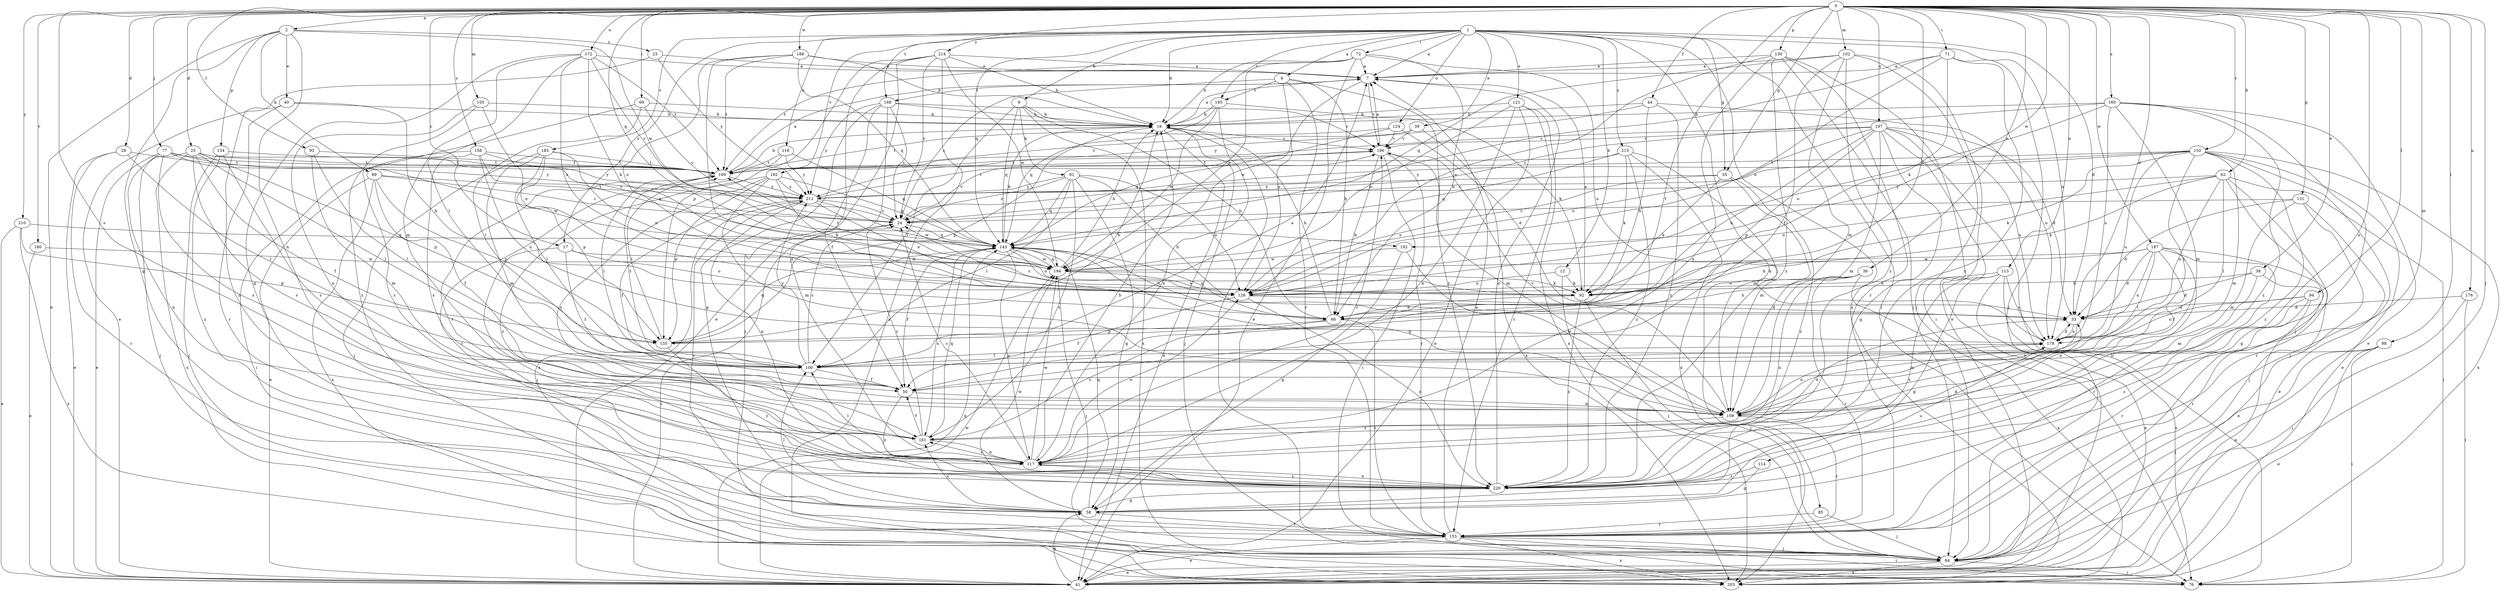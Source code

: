 strict digraph  {
0;
1;
2;
6;
7;
9;
12;
16;
17;
23;
24;
25;
28;
33;
36;
38;
39;
40;
41;
44;
50;
55;
58;
62;
66;
69;
71;
72;
76;
77;
84;
85;
89;
91;
92;
93;
94;
98;
100;
102;
105;
109;
113;
114;
116;
117;
121;
124;
126;
130;
131;
134;
135;
143;
150;
153;
158;
160;
161;
168;
169;
172;
176;
178;
180;
182;
183;
185;
186;
187;
188;
192;
194;
197;
203;
210;
211;
214;
215;
220;
0 -> 2  [label=a];
0 -> 17  [label=c];
0 -> 25  [label=d];
0 -> 28  [label=d];
0 -> 33  [label=d];
0 -> 36  [label=e];
0 -> 38  [label=e];
0 -> 44  [label=f];
0 -> 50  [label=f];
0 -> 55  [label=g];
0 -> 62  [label=h];
0 -> 66  [label=h];
0 -> 69  [label=i];
0 -> 71  [label=i];
0 -> 77  [label=j];
0 -> 84  [label=j];
0 -> 93  [label=l];
0 -> 94  [label=l];
0 -> 98  [label=l];
0 -> 102  [label=m];
0 -> 105  [label=m];
0 -> 109  [label=m];
0 -> 113  [label=n];
0 -> 114  [label=n];
0 -> 130  [label=p];
0 -> 131  [label=p];
0 -> 143  [label=q];
0 -> 150  [label=r];
0 -> 158  [label=s];
0 -> 160  [label=s];
0 -> 161  [label=s];
0 -> 168  [label=t];
0 -> 172  [label=u];
0 -> 176  [label=u];
0 -> 180  [label=v];
0 -> 187  [label=w];
0 -> 188  [label=w];
0 -> 192  [label=w];
0 -> 197  [label=x];
0 -> 210  [label=y];
1 -> 6  [label=a];
1 -> 7  [label=a];
1 -> 9  [label=b];
1 -> 12  [label=b];
1 -> 16  [label=b];
1 -> 17  [label=c];
1 -> 33  [label=d];
1 -> 39  [label=e];
1 -> 55  [label=g];
1 -> 72  [label=i];
1 -> 76  [label=i];
1 -> 85  [label=k];
1 -> 116  [label=n];
1 -> 121  [label=o];
1 -> 124  [label=o];
1 -> 143  [label=q];
1 -> 178  [label=u];
1 -> 182  [label=v];
1 -> 183  [label=v];
1 -> 185  [label=v];
1 -> 203  [label=x];
1 -> 214  [label=z];
1 -> 215  [label=z];
2 -> 23  [label=c];
2 -> 40  [label=e];
2 -> 41  [label=e];
2 -> 58  [label=g];
2 -> 89  [label=k];
2 -> 117  [label=n];
2 -> 134  [label=p];
2 -> 192  [label=w];
6 -> 24  [label=c];
6 -> 66  [label=h];
6 -> 126  [label=o];
6 -> 153  [label=r];
6 -> 185  [label=v];
6 -> 220  [label=z];
7 -> 168  [label=t];
7 -> 186  [label=v];
7 -> 194  [label=w];
9 -> 16  [label=b];
9 -> 66  [label=h];
9 -> 91  [label=k];
9 -> 100  [label=l];
9 -> 143  [label=q];
9 -> 203  [label=x];
12 -> 84  [label=j];
12 -> 92  [label=k];
12 -> 126  [label=o];
16 -> 7  [label=a];
16 -> 41  [label=e];
16 -> 84  [label=j];
16 -> 135  [label=p];
16 -> 153  [label=r];
16 -> 186  [label=v];
17 -> 50  [label=f];
17 -> 126  [label=o];
17 -> 194  [label=w];
17 -> 220  [label=z];
23 -> 7  [label=a];
23 -> 41  [label=e];
23 -> 211  [label=y];
24 -> 143  [label=q];
24 -> 186  [label=v];
25 -> 24  [label=c];
25 -> 50  [label=f];
25 -> 84  [label=j];
25 -> 100  [label=l];
25 -> 135  [label=p];
25 -> 161  [label=s];
25 -> 169  [label=t];
25 -> 203  [label=x];
28 -> 41  [label=e];
28 -> 100  [label=l];
28 -> 153  [label=r];
28 -> 169  [label=t];
33 -> 24  [label=c];
33 -> 109  [label=m];
33 -> 143  [label=q];
33 -> 178  [label=u];
36 -> 66  [label=h];
36 -> 117  [label=n];
36 -> 126  [label=o];
36 -> 153  [label=r];
36 -> 203  [label=x];
38 -> 33  [label=d];
38 -> 92  [label=k];
38 -> 109  [label=m];
38 -> 153  [label=r];
39 -> 169  [label=t];
39 -> 186  [label=v];
39 -> 203  [label=x];
40 -> 16  [label=b];
40 -> 66  [label=h];
40 -> 153  [label=r];
40 -> 220  [label=z];
41 -> 24  [label=c];
41 -> 58  [label=g];
41 -> 143  [label=q];
41 -> 194  [label=w];
44 -> 16  [label=b];
44 -> 66  [label=h];
44 -> 178  [label=u];
44 -> 211  [label=y];
44 -> 220  [label=z];
50 -> 109  [label=m];
50 -> 220  [label=z];
55 -> 92  [label=k];
55 -> 109  [label=m];
55 -> 126  [label=o];
55 -> 211  [label=y];
55 -> 220  [label=z];
58 -> 100  [label=l];
58 -> 143  [label=q];
58 -> 153  [label=r];
58 -> 161  [label=s];
58 -> 194  [label=w];
58 -> 211  [label=y];
62 -> 58  [label=g];
62 -> 76  [label=i];
62 -> 92  [label=k];
62 -> 100  [label=l];
62 -> 126  [label=o];
62 -> 153  [label=r];
62 -> 178  [label=u];
62 -> 211  [label=y];
66 -> 16  [label=b];
66 -> 135  [label=p];
66 -> 153  [label=r];
66 -> 161  [label=s];
69 -> 16  [label=b];
69 -> 24  [label=c];
69 -> 100  [label=l];
69 -> 220  [label=z];
71 -> 7  [label=a];
71 -> 24  [label=c];
71 -> 84  [label=j];
71 -> 92  [label=k];
71 -> 126  [label=o];
71 -> 220  [label=z];
72 -> 7  [label=a];
72 -> 16  [label=b];
72 -> 41  [label=e];
72 -> 66  [label=h];
72 -> 169  [label=t];
72 -> 178  [label=u];
72 -> 194  [label=w];
77 -> 41  [label=e];
77 -> 117  [label=n];
77 -> 161  [label=s];
77 -> 169  [label=t];
77 -> 194  [label=w];
77 -> 211  [label=y];
84 -> 41  [label=e];
84 -> 76  [label=i];
84 -> 203  [label=x];
85 -> 84  [label=j];
85 -> 153  [label=r];
89 -> 24  [label=c];
89 -> 41  [label=e];
89 -> 50  [label=f];
89 -> 135  [label=p];
89 -> 203  [label=x];
89 -> 211  [label=y];
91 -> 24  [label=c];
91 -> 58  [label=g];
91 -> 66  [label=h];
91 -> 100  [label=l];
91 -> 126  [label=o];
91 -> 143  [label=q];
91 -> 161  [label=s];
91 -> 211  [label=y];
92 -> 7  [label=a];
92 -> 66  [label=h];
92 -> 84  [label=j];
92 -> 220  [label=z];
93 -> 100  [label=l];
93 -> 109  [label=m];
93 -> 169  [label=t];
94 -> 33  [label=d];
94 -> 41  [label=e];
94 -> 153  [label=r];
94 -> 178  [label=u];
94 -> 220  [label=z];
98 -> 41  [label=e];
98 -> 76  [label=i];
98 -> 84  [label=j];
98 -> 100  [label=l];
100 -> 7  [label=a];
100 -> 24  [label=c];
100 -> 50  [label=f];
100 -> 169  [label=t];
100 -> 211  [label=y];
102 -> 7  [label=a];
102 -> 41  [label=e];
102 -> 50  [label=f];
102 -> 84  [label=j];
102 -> 109  [label=m];
102 -> 143  [label=q];
102 -> 220  [label=z];
105 -> 16  [label=b];
105 -> 117  [label=n];
105 -> 126  [label=o];
105 -> 220  [label=z];
109 -> 143  [label=q];
109 -> 153  [label=r];
109 -> 161  [label=s];
109 -> 178  [label=u];
109 -> 186  [label=v];
113 -> 41  [label=e];
113 -> 58  [label=g];
113 -> 126  [label=o];
113 -> 178  [label=u];
113 -> 203  [label=x];
113 -> 220  [label=z];
114 -> 58  [label=g];
114 -> 220  [label=z];
116 -> 143  [label=q];
116 -> 153  [label=r];
116 -> 169  [label=t];
116 -> 211  [label=y];
117 -> 16  [label=b];
117 -> 24  [label=c];
117 -> 33  [label=d];
117 -> 100  [label=l];
117 -> 126  [label=o];
117 -> 161  [label=s];
117 -> 169  [label=t];
117 -> 186  [label=v];
117 -> 194  [label=w];
117 -> 220  [label=z];
121 -> 16  [label=b];
121 -> 41  [label=e];
121 -> 117  [label=n];
121 -> 153  [label=r];
121 -> 194  [label=w];
121 -> 203  [label=x];
124 -> 33  [label=d];
124 -> 143  [label=q];
124 -> 169  [label=t];
124 -> 186  [label=v];
126 -> 33  [label=d];
126 -> 50  [label=f];
126 -> 220  [label=z];
130 -> 7  [label=a];
130 -> 76  [label=i];
130 -> 84  [label=j];
130 -> 117  [label=n];
130 -> 126  [label=o];
130 -> 153  [label=r];
130 -> 220  [label=z];
131 -> 24  [label=c];
131 -> 33  [label=d];
131 -> 41  [label=e];
131 -> 84  [label=j];
131 -> 109  [label=m];
134 -> 84  [label=j];
134 -> 161  [label=s];
134 -> 169  [label=t];
134 -> 220  [label=z];
135 -> 16  [label=b];
135 -> 143  [label=q];
135 -> 169  [label=t];
135 -> 220  [label=z];
143 -> 16  [label=b];
143 -> 50  [label=f];
143 -> 66  [label=h];
143 -> 117  [label=n];
143 -> 126  [label=o];
143 -> 161  [label=s];
143 -> 194  [label=w];
150 -> 24  [label=c];
150 -> 41  [label=e];
150 -> 84  [label=j];
150 -> 92  [label=k];
150 -> 100  [label=l];
150 -> 109  [label=m];
150 -> 169  [label=t];
150 -> 178  [label=u];
150 -> 203  [label=x];
150 -> 211  [label=y];
150 -> 220  [label=z];
153 -> 7  [label=a];
153 -> 41  [label=e];
153 -> 76  [label=i];
153 -> 84  [label=j];
153 -> 203  [label=x];
158 -> 76  [label=i];
158 -> 143  [label=q];
158 -> 161  [label=s];
158 -> 169  [label=t];
158 -> 178  [label=u];
158 -> 211  [label=y];
160 -> 16  [label=b];
160 -> 24  [label=c];
160 -> 41  [label=e];
160 -> 84  [label=j];
160 -> 109  [label=m];
160 -> 126  [label=o];
160 -> 178  [label=u];
160 -> 220  [label=z];
161 -> 24  [label=c];
161 -> 33  [label=d];
161 -> 50  [label=f];
161 -> 117  [label=n];
161 -> 143  [label=q];
168 -> 16  [label=b];
168 -> 24  [label=c];
168 -> 50  [label=f];
168 -> 58  [label=g];
168 -> 84  [label=j];
168 -> 186  [label=v];
168 -> 211  [label=y];
169 -> 7  [label=a];
169 -> 16  [label=b];
169 -> 100  [label=l];
169 -> 211  [label=y];
172 -> 7  [label=a];
172 -> 24  [label=c];
172 -> 58  [label=g];
172 -> 92  [label=k];
172 -> 100  [label=l];
172 -> 109  [label=m];
172 -> 126  [label=o];
172 -> 169  [label=t];
176 -> 33  [label=d];
176 -> 76  [label=i];
176 -> 84  [label=j];
178 -> 33  [label=d];
178 -> 100  [label=l];
180 -> 41  [label=e];
180 -> 194  [label=w];
182 -> 92  [label=k];
182 -> 109  [label=m];
182 -> 135  [label=p];
182 -> 143  [label=q];
182 -> 161  [label=s];
182 -> 211  [label=y];
182 -> 220  [label=z];
183 -> 84  [label=j];
183 -> 100  [label=l];
183 -> 109  [label=m];
183 -> 126  [label=o];
183 -> 135  [label=p];
183 -> 169  [label=t];
185 -> 16  [label=b];
185 -> 92  [label=k];
185 -> 117  [label=n];
185 -> 143  [label=q];
185 -> 194  [label=w];
186 -> 7  [label=a];
186 -> 66  [label=h];
186 -> 76  [label=i];
186 -> 109  [label=m];
186 -> 153  [label=r];
186 -> 169  [label=t];
187 -> 33  [label=d];
187 -> 41  [label=e];
187 -> 50  [label=f];
187 -> 92  [label=k];
187 -> 100  [label=l];
187 -> 117  [label=n];
187 -> 153  [label=r];
187 -> 178  [label=u];
187 -> 194  [label=w];
188 -> 7  [label=a];
188 -> 16  [label=b];
188 -> 92  [label=k];
188 -> 126  [label=o];
188 -> 143  [label=q];
188 -> 169  [label=t];
192 -> 58  [label=g];
192 -> 109  [label=m];
192 -> 194  [label=w];
194 -> 16  [label=b];
194 -> 84  [label=j];
194 -> 92  [label=k];
194 -> 126  [label=o];
194 -> 143  [label=q];
194 -> 169  [label=t];
197 -> 33  [label=d];
197 -> 41  [label=e];
197 -> 58  [label=g];
197 -> 66  [label=h];
197 -> 76  [label=i];
197 -> 109  [label=m];
197 -> 126  [label=o];
197 -> 135  [label=p];
197 -> 169  [label=t];
197 -> 178  [label=u];
197 -> 186  [label=v];
210 -> 41  [label=e];
210 -> 135  [label=p];
210 -> 143  [label=q];
210 -> 203  [label=x];
211 -> 24  [label=c];
211 -> 50  [label=f];
211 -> 84  [label=j];
211 -> 117  [label=n];
211 -> 126  [label=o];
211 -> 186  [label=v];
211 -> 194  [label=w];
214 -> 7  [label=a];
214 -> 16  [label=b];
214 -> 24  [label=c];
214 -> 41  [label=e];
214 -> 117  [label=n];
214 -> 135  [label=p];
214 -> 194  [label=w];
214 -> 203  [label=x];
215 -> 92  [label=k];
215 -> 109  [label=m];
215 -> 143  [label=q];
215 -> 169  [label=t];
215 -> 203  [label=x];
215 -> 220  [label=z];
220 -> 7  [label=a];
220 -> 58  [label=g];
220 -> 117  [label=n];
220 -> 178  [label=u];
}
